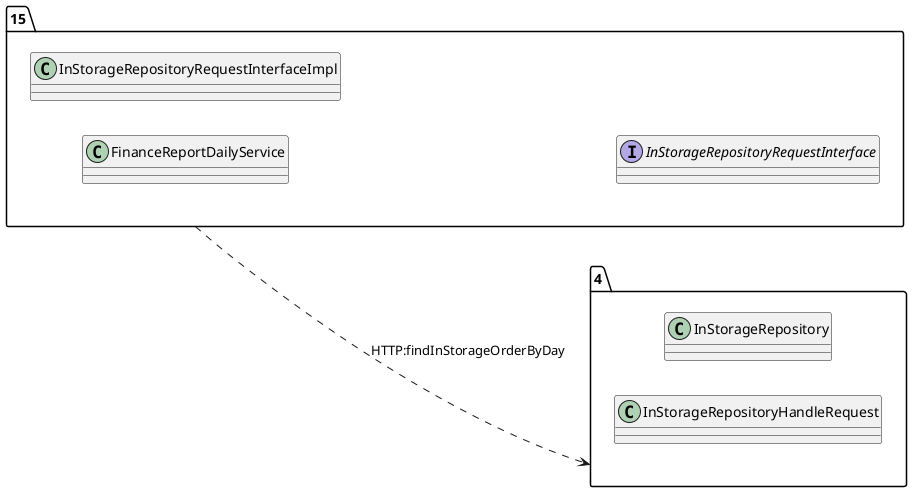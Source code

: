 @startuml 
allow_mixing
left to right direction
package "15"{
class FinanceReportDailyService
class InStorageRepositoryRequestInterfaceImpl
interface InStorageRepositoryRequestInterface

}
package "4"{
class InStorageRepository
class InStorageRepositoryHandleRequest

}
"15" ..> "4":HTTP:findInStorageOrderByDay
@enduml